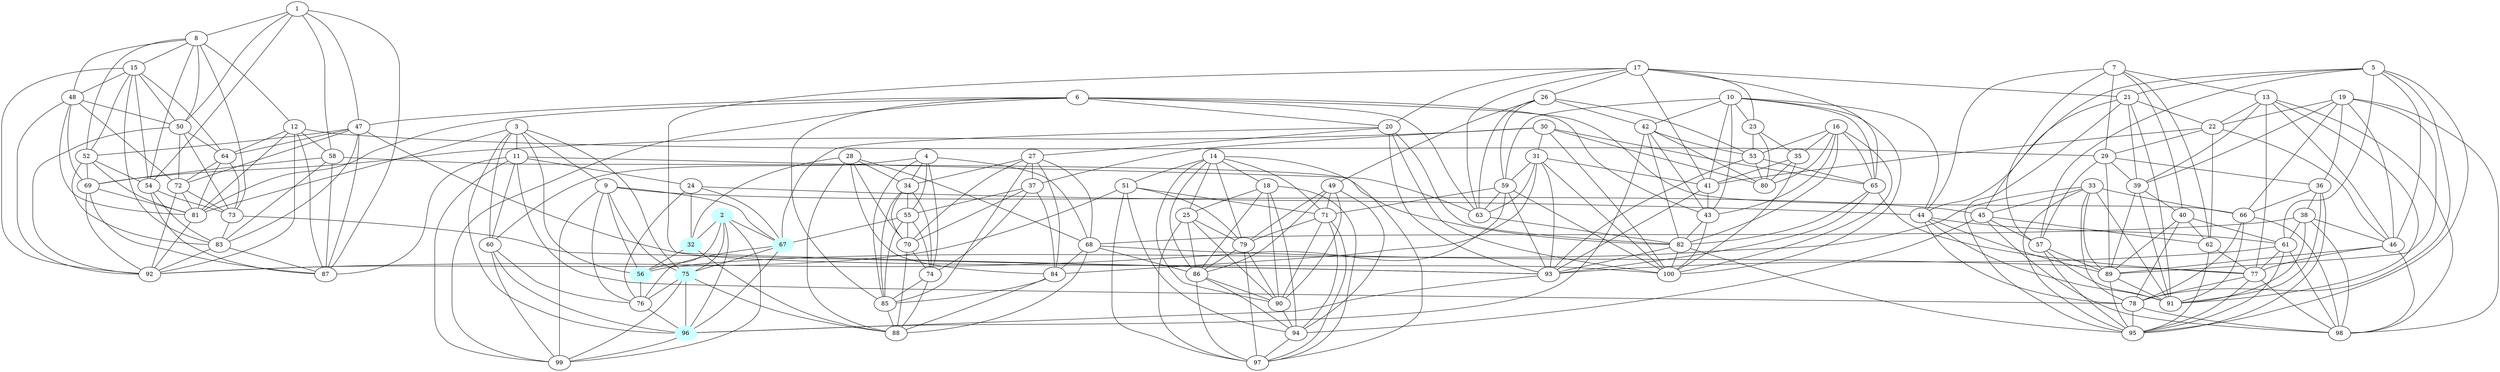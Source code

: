 graph G {
    2 [style=filled, color="#CCFFFF"];
    32 [style=filled, color="#CCFFFF"];
    56 [style=filled, color="#CCFFFF"];
    67 [style=filled, color="#CCFFFF"];
    75 [style=filled, color="#CCFFFF"];
    96 [style=filled, color="#CCFFFF"];
    1 -- 8 [len= 4]
    1 -- 47 [len= 4]
    1 -- 50 [len= 4]
    1 -- 54 [len= 4]
    1 -- 58 [len= 4]
    1 -- 87 [len= 4]
    2 -- 32 [len= 4]
    2 -- 56 [len= 4]
    2 -- 67 [len= 4]
    2 -- 75 [len= 4]
    2 -- 96 [len= 4]
    2 -- 99 [len= 4]
    3 -- 9 [len= 4]
    3 -- 11 [len= 4]
    3 -- 56 [len= 4]
    3 -- 60 [len= 4]
    3 -- 75 [len= 4]
    3 -- 81 [len= 4]
    3 -- 96 [len= 4]
    4 -- 34 [len= 4]
    4 -- 55 [len= 4]
    4 -- 60 [len= 4]
    4 -- 68 [len= 4]
    4 -- 74 [len= 4]
    4 -- 85 [len= 4]
    5 -- 21 [len= 4]
    5 -- 45 [len= 4]
    5 -- 46 [len= 4]
    5 -- 57 [len= 4]
    5 -- 61 [len= 4]
    5 -- 78 [len= 4]
    5 -- 95 [len= 4]
    6 -- 20 [len= 4]
    6 -- 43 [len= 4]
    6 -- 47 [len= 4]
    6 -- 63 [len= 4]
    6 -- 66 [len= 4]
    6 -- 81 [len= 4]
    6 -- 85 [len= 4]
    6 -- 99 [len= 4]
    7 -- 13 [len= 4]
    7 -- 29 [len= 4]
    7 -- 40 [len= 4]
    7 -- 44 [len= 4]
    7 -- 57 [len= 4]
    7 -- 62 [len= 4]
    8 -- 12 [len= 4]
    8 -- 15 [len= 4]
    8 -- 48 [len= 4]
    8 -- 50 [len= 4]
    8 -- 52 [len= 4]
    8 -- 54 [len= 4]
    8 -- 73 [len= 4]
    9 -- 45 [len= 4]
    9 -- 56 [len= 4]
    9 -- 67 [len= 4]
    9 -- 75 [len= 4]
    9 -- 76 [len= 4]
    9 -- 99 [len= 4]
    10 -- 23 [len= 4]
    10 -- 41 [len= 4]
    10 -- 42 [len= 4]
    10 -- 43 [len= 4]
    10 -- 44 [len= 4]
    10 -- 59 [len= 4]
    10 -- 65 [len= 4]
    10 -- 100 [len= 4]
    11 -- 24 [len= 4]
    11 -- 60 [len= 4]
    11 -- 63 [len= 4]
    11 -- 78 [len= 4]
    11 -- 87 [len= 4]
    11 -- 99 [len= 4]
    12 -- 29 [len= 4]
    12 -- 58 [len= 4]
    12 -- 64 [len= 4]
    12 -- 81 [len= 4]
    12 -- 87 [len= 4]
    12 -- 92 [len= 4]
    13 -- 22 [len= 4]
    13 -- 39 [len= 4]
    13 -- 46 [len= 4]
    13 -- 77 [len= 4]
    13 -- 91 [len= 4]
    13 -- 98 [len= 4]
    14 -- 18 [len= 4]
    14 -- 25 [len= 4]
    14 -- 51 [len= 4]
    14 -- 71 [len= 4]
    14 -- 79 [len= 4]
    14 -- 86 [len= 4]
    14 -- 90 [len= 4]
    14 -- 97 [len= 4]
    15 -- 48 [len= 4]
    15 -- 50 [len= 4]
    15 -- 52 [len= 4]
    15 -- 54 [len= 4]
    15 -- 64 [len= 4]
    15 -- 83 [len= 4]
    15 -- 92 [len= 4]
    16 -- 35 [len= 4]
    16 -- 43 [len= 4]
    16 -- 53 [len= 4]
    16 -- 65 [len= 4]
    16 -- 80 [len= 4]
    16 -- 82 [len= 4]
    16 -- 100 [len= 4]
    17 -- 20 [len= 4]
    17 -- 21 [len= 4]
    17 -- 23 [len= 4]
    17 -- 26 [len= 4]
    17 -- 41 [len= 4]
    17 -- 63 [len= 4]
    17 -- 65 [len= 4]
    17 -- 93 [len= 4]
    18 -- 25 [len= 4]
    18 -- 86 [len= 4]
    18 -- 90 [len= 4]
    18 -- 94 [len= 4]
    18 -- 97 [len= 4]
    19 -- 22 [len= 4]
    19 -- 36 [len= 4]
    19 -- 39 [len= 4]
    19 -- 46 [len= 4]
    19 -- 66 [len= 4]
    19 -- 89 [len= 4]
    19 -- 98 [len= 4]
    20 -- 27 [len= 4]
    20 -- 67 [len= 4]
    20 -- 82 [len= 4]
    20 -- 93 [len= 4]
    20 -- 100 [len= 4]
    21 -- 22 [len= 4]
    21 -- 39 [len= 4]
    21 -- 44 [len= 4]
    21 -- 91 [len= 4]
    21 -- 95 [len= 4]
    22 -- 29 [len= 4]
    22 -- 41 [len= 4]
    22 -- 46 [len= 4]
    22 -- 62 [len= 4]
    23 -- 35 [len= 4]
    23 -- 53 [len= 4]
    23 -- 80 [len= 4]
    24 -- 32 [len= 4]
    24 -- 44 [len= 4]
    24 -- 67 [len= 4]
    24 -- 76 [len= 4]
    25 -- 79 [len= 4]
    25 -- 86 [len= 4]
    25 -- 90 [len= 4]
    25 -- 97 [len= 4]
    26 -- 42 [len= 4]
    26 -- 49 [len= 4]
    26 -- 53 [len= 4]
    26 -- 59 [len= 4]
    26 -- 63 [len= 4]
    27 -- 34 [len= 4]
    27 -- 37 [len= 4]
    27 -- 68 [len= 4]
    27 -- 70 [len= 4]
    27 -- 84 [len= 4]
    27 -- 85 [len= 4]
    28 -- 32 [len= 4]
    28 -- 34 [len= 4]
    28 -- 68 [len= 4]
    28 -- 70 [len= 4]
    28 -- 84 [len= 4]
    28 -- 88 [len= 4]
    29 -- 36 [len= 4]
    29 -- 39 [len= 4]
    29 -- 57 [len= 4]
    29 -- 89 [len= 4]
    30 -- 31 [len= 4]
    30 -- 37 [len= 4]
    30 -- 65 [len= 4]
    30 -- 69 [len= 4]
    30 -- 80 [len= 4]
    30 -- 100 [len= 4]
    31 -- 41 [len= 4]
    31 -- 59 [len= 4]
    31 -- 63 [len= 4]
    31 -- 84 [len= 4]
    31 -- 93 [len= 4]
    31 -- 100 [len= 4]
    32 -- 56 [len= 4]
    32 -- 88 [len= 4]
    33 -- 45 [len= 4]
    33 -- 56 [len= 4]
    33 -- 66 [len= 4]
    33 -- 78 [len= 4]
    33 -- 89 [len= 4]
    33 -- 91 [len= 4]
    33 -- 95 [len= 4]
    34 -- 55 [len= 4]
    34 -- 70 [len= 4]
    34 -- 74 [len= 4]
    34 -- 85 [len= 4]
    35 -- 41 [len= 4]
    35 -- 80 [len= 4]
    35 -- 100 [len= 4]
    36 -- 38 [len= 4]
    36 -- 66 [len= 4]
    36 -- 91 [len= 4]
    36 -- 95 [len= 4]
    37 -- 55 [len= 4]
    37 -- 70 [len= 4]
    37 -- 74 [len= 4]
    37 -- 84 [len= 4]
    38 -- 46 [len= 4]
    38 -- 61 [len= 4]
    38 -- 68 [len= 4]
    38 -- 91 [len= 4]
    38 -- 98 [len= 4]
    39 -- 40 [len= 4]
    39 -- 89 [len= 4]
    39 -- 91 [len= 4]
    40 -- 61 [len= 4]
    40 -- 62 [len= 4]
    40 -- 78 [len= 4]
    40 -- 89 [len= 4]
    41 -- 43 [len= 4]
    41 -- 93 [len= 4]
    42 -- 43 [len= 4]
    42 -- 53 [len= 4]
    42 -- 80 [len= 4]
    42 -- 82 [len= 4]
    42 -- 96 [len= 4]
    43 -- 82 [len= 4]
    43 -- 100 [len= 4]
    44 -- 61 [len= 4]
    44 -- 78 [len= 4]
    44 -- 89 [len= 4]
    44 -- 91 [len= 4]
    45 -- 57 [len= 4]
    45 -- 62 [len= 4]
    45 -- 94 [len= 4]
    45 -- 98 [len= 4]
    46 -- 77 [len= 4]
    46 -- 89 [len= 4]
    46 -- 98 [len= 4]
    47 -- 52 [len= 4]
    47 -- 64 [len= 4]
    47 -- 72 [len= 4]
    47 -- 83 [len= 4]
    47 -- 87 [len= 4]
    47 -- 100 [len= 4]
    48 -- 50 [len= 4]
    48 -- 69 [len= 4]
    48 -- 72 [len= 4]
    48 -- 81 [len= 4]
    48 -- 92 [len= 4]
    49 -- 71 [len= 4]
    49 -- 79 [len= 4]
    49 -- 86 [len= 4]
    49 -- 90 [len= 4]
    49 -- 94 [len= 4]
    50 -- 64 [len= 4]
    50 -- 72 [len= 4]
    50 -- 73 [len= 4]
    50 -- 92 [len= 4]
    51 -- 71 [len= 4]
    51 -- 79 [len= 4]
    51 -- 92 [len= 4]
    51 -- 94 [len= 4]
    51 -- 97 [len= 4]
    52 -- 54 [len= 4]
    52 -- 69 [len= 4]
    52 -- 81 [len= 4]
    52 -- 83 [len= 4]
    53 -- 65 [len= 4]
    53 -- 80 [len= 4]
    53 -- 93 [len= 4]
    54 -- 73 [len= 4]
    54 -- 83 [len= 4]
    54 -- 87 [len= 4]
    55 -- 67 [len= 4]
    55 -- 70 [len= 4]
    55 -- 74 [len= 4]
    55 -- 85 [len= 4]
    56 -- 76 [len= 4]
    57 -- 89 [len= 4]
    57 -- 91 [len= 4]
    57 -- 95 [len= 4]
    58 -- 69 [len= 4]
    58 -- 82 [len= 4]
    58 -- 83 [len= 4]
    58 -- 87 [len= 4]
    59 -- 63 [len= 4]
    59 -- 71 [len= 4]
    59 -- 92 [len= 4]
    59 -- 93 [len= 4]
    59 -- 100 [len= 4]
    60 -- 76 [len= 4]
    60 -- 96 [len= 4]
    60 -- 99 [len= 4]
    61 -- 77 [len= 4]
    61 -- 93 [len= 4]
    61 -- 95 [len= 4]
    61 -- 98 [len= 4]
    62 -- 77 [len= 4]
    62 -- 95 [len= 4]
    63 -- 82 [len= 4]
    64 -- 72 [len= 4]
    64 -- 73 [len= 4]
    64 -- 81 [len= 4]
    65 -- 77 [len= 4]
    65 -- 82 [len= 4]
    65 -- 93 [len= 4]
    66 -- 78 [len= 4]
    66 -- 91 [len= 4]
    66 -- 98 [len= 4]
    67 -- 75 [len= 4]
    67 -- 76 [len= 4]
    67 -- 96 [len= 4]
    68 -- 77 [len= 4]
    68 -- 84 [len= 4]
    68 -- 86 [len= 4]
    68 -- 88 [len= 4]
    69 -- 81 [len= 4]
    69 -- 87 [len= 4]
    69 -- 92 [len= 4]
    70 -- 74 [len= 4]
    70 -- 88 [len= 4]
    71 -- 79 [len= 4]
    71 -- 90 [len= 4]
    71 -- 94 [len= 4]
    71 -- 97 [len= 4]
    72 -- 73 [len= 4]
    72 -- 81 [len= 4]
    72 -- 92 [len= 4]
    73 -- 83 [len= 4]
    73 -- 93 [len= 4]
    74 -- 85 [len= 4]
    74 -- 88 [len= 4]
    75 -- 76 [len= 4]
    75 -- 88 [len= 4]
    75 -- 96 [len= 4]
    75 -- 99 [len= 4]
    76 -- 96 [len= 4]
    77 -- 78 [len= 4]
    77 -- 95 [len= 4]
    77 -- 98 [len= 4]
    78 -- 95 [len= 4]
    78 -- 98 [len= 4]
    79 -- 86 [len= 4]
    79 -- 90 [len= 4]
    79 -- 97 [len= 4]
    81 -- 92 [len= 4]
    82 -- 93 [len= 4]
    82 -- 95 [len= 4]
    82 -- 100 [len= 4]
    83 -- 87 [len= 4]
    83 -- 92 [len= 4]
    84 -- 85 [len= 4]
    84 -- 88 [len= 4]
    85 -- 88 [len= 4]
    86 -- 90 [len= 4]
    86 -- 94 [len= 4]
    86 -- 97 [len= 4]
    89 -- 91 [len= 4]
    89 -- 95 [len= 4]
    90 -- 94 [len= 4]
    93 -- 96 [len= 4]
    94 -- 97 [len= 4]
    96 -- 99 [len= 4]
}
